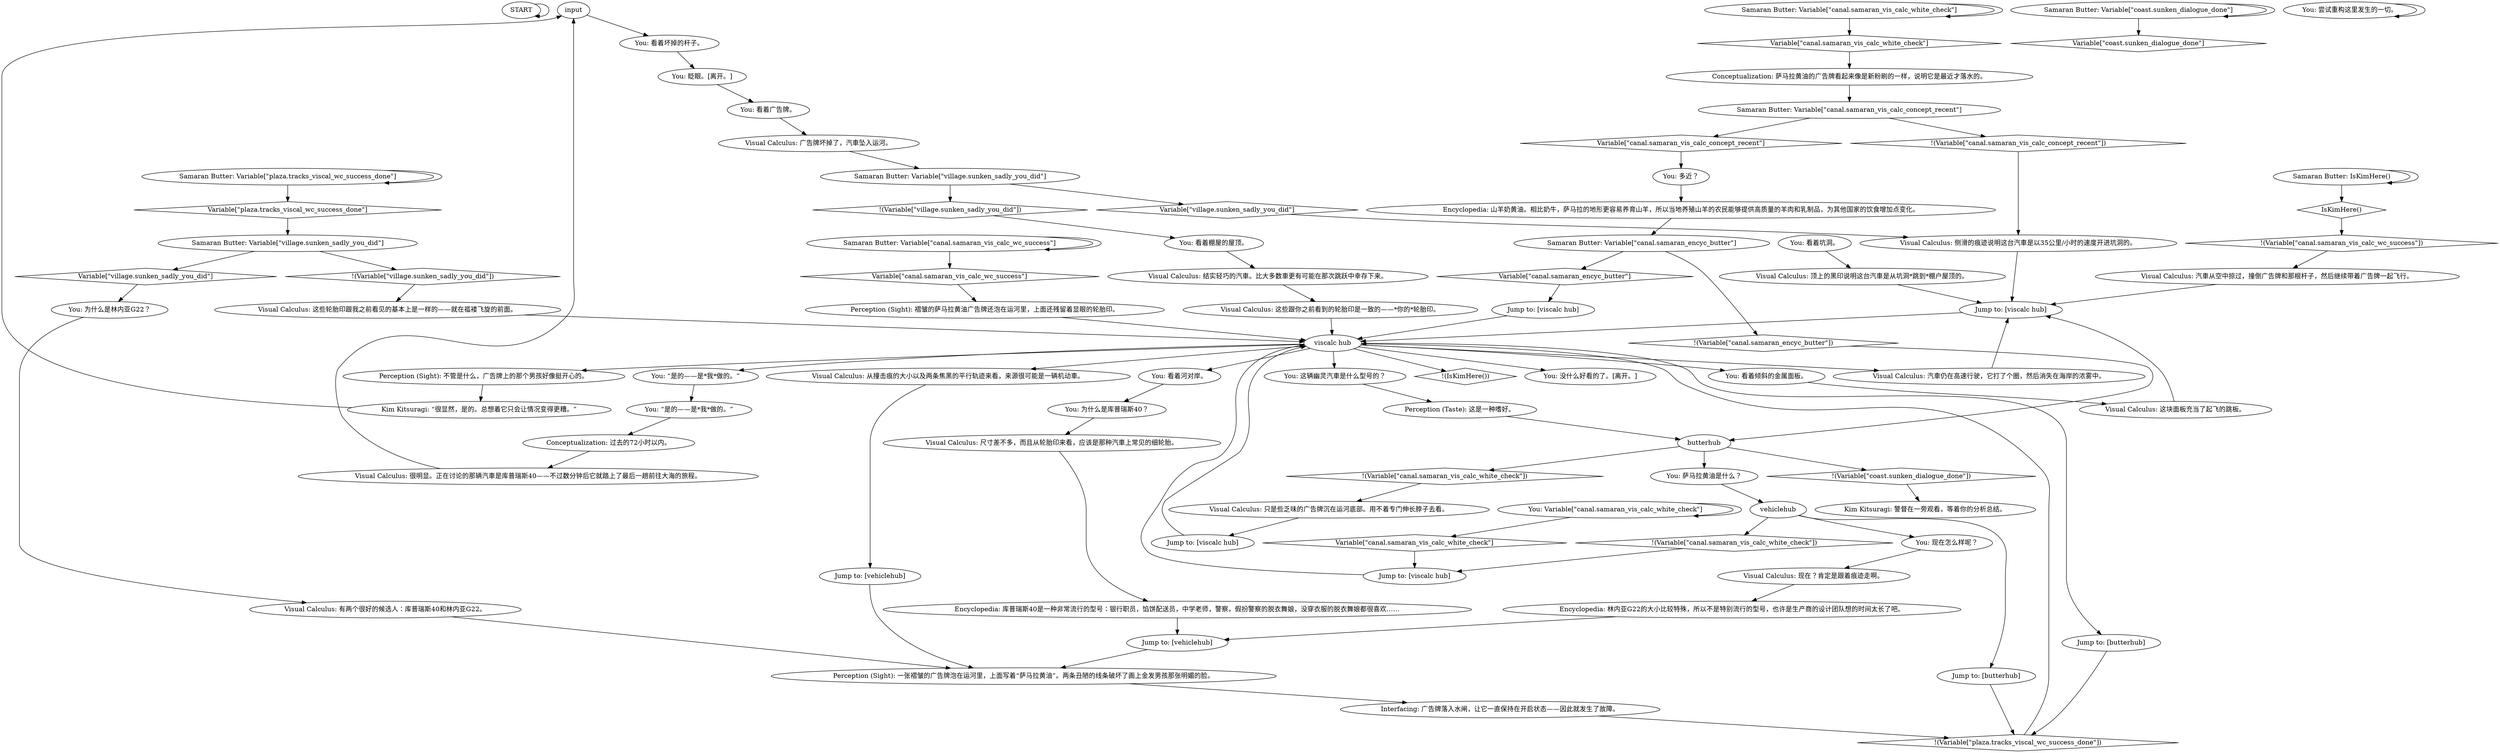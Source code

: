 # CANAL / SAMARAN BUTTER SIGN VISCAL
# You find tire tracks indicating that a car leapt over the canal.
# ==================================================
digraph G {
	  0 [label="START"];
	  1 [label="input"];
	  2 [label="Jump to: [vehiclehub]"];
	  3 [label="Samaran Butter: Variable[\"plaza.tracks_viscal_wc_success_done\"]"];
	  4 [label="Variable[\"plaza.tracks_viscal_wc_success_done\"]", shape=diamond];
	  5 [label="!(Variable[\"plaza.tracks_viscal_wc_success_done\"])", shape=diamond];
	  6 [label="butterhub"];
	  7 [label="Jump to: [butterhub]"];
	  8 [label="You: 看着广告牌。"];
	  9 [label="Samaran Butter: IsKimHere()"];
	  10 [label="IsKimHere()", shape=diamond];
	  11 [label="!(IsKimHere())", shape=diamond];
	  12 [label="You: 看着棚屋的屋顶。"];
	  13 [label="Conceptualization: 萨马拉黄油的广告牌看起来像是新粉刷的一样，说明它是最近才落水的。"];
	  14 [label="Visual Calculus: 从撞击痕的大小以及两条焦黑的平行轨迹来看，来源很可能是一辆机动車。"];
	  15 [label="You: 看着坏掉的杆子。"];
	  16 [label="Samaran Butter: Variable[\"canal.samaran_vis_calc_wc_success\"]"];
	  17 [label="Variable[\"canal.samaran_vis_calc_wc_success\"]", shape=diamond];
	  18 [label="!(Variable[\"canal.samaran_vis_calc_wc_success\"])", shape=diamond];
	  19 [label="Samaran Butter: Variable[\"coast.sunken_dialogue_done\"]"];
	  20 [label="Variable[\"coast.sunken_dialogue_done\"]", shape=diamond];
	  21 [label="!(Variable[\"coast.sunken_dialogue_done\"])", shape=diamond];
	  22 [label="You: 尝试重构这里发生的一切。"];
	  23 [label="You: Variable[\"canal.samaran_vis_calc_white_check\"]"];
	  24 [label="Variable[\"canal.samaran_vis_calc_white_check\"]", shape=diamond];
	  25 [label="!(Variable[\"canal.samaran_vis_calc_white_check\"])", shape=diamond];
	  26 [label="You: 为什么是库普瑞斯40？"];
	  27 [label="Visual Calculus: 汽車仍在高速行驶，它打了个圈，然后消失在海岸的浓雾中。"];
	  28 [label="You: “是的——是*我*做的。”"];
	  29 [label="Kim Kitsuragi: “很显然，是的。总想着它只会让情况变得更糟。”"];
	  30 [label="Encyclopedia: 山羊奶黄油。相比奶牛，萨马拉的地形更容易养育山羊，所以当地养殖山羊的农民能够提供高质量的羊肉和乳制品，为其他国家的饮食增加点变化。"];
	  31 [label="Conceptualization: 过去的72小时以内。"];
	  32 [label="Visual Calculus: 很明显。正在讨论的那辆汽車是库普瑞斯40——不过数分钟后它就踏上了最后一趟前往大海的旅程。"];
	  33 [label="Jump to: [viscalc hub]"];
	  34 [label="Perception (Taste): 这是一种嗜好。"];
	  35 [label="Visual Calculus: 有两个很好的候选人：库普瑞斯40和林内亚G22。"];
	  36 [label="Visual Calculus: 结实轻巧的汽車。比大多数車更有可能在那次跳跃中幸存下来。"];
	  37 [label="Visual Calculus: 顶上的黑印说明这台汽車是从坑洞*跳到*棚户屋顶的。"];
	  38 [label="Visual Calculus: 侧滑的痕迹说明这台汽車是以35公里/小时的速度开进坑洞的。"];
	  39 [label="Jump to: [viscalc hub]"];
	  40 [label="Jump to: [butterhub]"];
	  41 [label="You: 为什么是林内亚G22？"];
	  42 [label="Visual Calculus: 这些跟你之前看到的轮胎印是一致的——*你的*轮胎印。"];
	  43 [label="Encyclopedia: 林内亚G22的大小比较特殊，所以不是特别流行的型号，也许是生产商的设计团队想的时间太长了吧。"];
	  44 [label="Jump to: [viscalc hub]"];
	  45 [label="Samaran Butter: Variable[\"canal.samaran_vis_calc_white_check\"]"];
	  46 [label="Variable[\"canal.samaran_vis_calc_white_check\"]", shape=diamond];
	  47 [label="!(Variable[\"canal.samaran_vis_calc_white_check\"])", shape=diamond];
	  48 [label="You: 没什么好看的了。[离开。]"];
	  49 [label="You: 眨眼。[离开。]"];
	  50 [label="Visual Calculus: 汽車从空中掠过，撞倒广告牌和那根杆子，然后继续带着广告牌一起飞行。"];
	  51 [label="Perception (Sight): 一张褶皱的广告牌泡在运河里，上面写着“萨马拉黄油”。两条丑陋的线条破坏了画上金发男孩那张明媚的脸。"];
	  52 [label="vehiclehub"];
	  53 [label="Perception (Sight): 不管是什么，广告牌上的那个男孩好像挺开心的。"];
	  54 [label="You: 看着坑洞。"];
	  55 [label="Jump to: [vehiclehub]"];
	  56 [label="You: “是的——是*我*做的。”"];
	  57 [label="Visual Calculus: 这些轮胎印跟我之前看见的基本上是一样的——就在褴褛飞旋的前面。"];
	  58 [label="You: 萨马拉黄油是什么？"];
	  59 [label="Visual Calculus: 广告牌坏掉了，汽車坠入运河。"];
	  60 [label="Interfacing: 广告牌落入水闸，让它一直保持在开启状态——因此就发生了故障。"];
	  61 [label="Visual Calculus: 只是些乏味的广告牌沉在运河底部。用不着专门伸长脖子去看。"];
	  62 [label="You: 多近？"];
	  63 [label="Visual Calculus: 这块面板充当了起飞的跳板。"];
	  64 [label="Kim Kitsuragi: 警督在一旁观看，等着你的分析总结。"];
	  65 [label="Encyclopedia: 库普瑞斯40是一种非常流行的型号：银行职员，馅饼配送员，中学老师，警察，假扮警察的脱衣舞娘，没穿衣服的脱衣舞娘都很喜欢……"];
	  66 [label="Perception (Sight): 褶皱的萨马拉黄油广告牌还泡在运河里，上面还残留着显眼的轮胎印。"];
	  67 [label="Samaran Butter: Variable[\"village.sunken_sadly_you_did\"]"];
	  68 [label="Variable[\"village.sunken_sadly_you_did\"]", shape=diamond];
	  69 [label="!(Variable[\"village.sunken_sadly_you_did\"])", shape=diamond];
	  70 [label="Samaran Butter: Variable[\"village.sunken_sadly_you_did\"]"];
	  71 [label="Variable[\"village.sunken_sadly_you_did\"]", shape=diamond];
	  72 [label="!(Variable[\"village.sunken_sadly_you_did\"])", shape=diamond];
	  73 [label="You: 看着河对岸。"];
	  74 [label="Visual Calculus: 现在？肯定是跟着痕迹走啊。"];
	  75 [label="Samaran Butter: Variable[\"canal.samaran_encyc_butter\"]"];
	  76 [label="Variable[\"canal.samaran_encyc_butter\"]", shape=diamond];
	  77 [label="!(Variable[\"canal.samaran_encyc_butter\"])", shape=diamond];
	  78 [label="viscalc hub"];
	  79 [label="You: 现在怎么样呢？"];
	  80 [label="You: 看着倾斜的金属面板。"];
	  81 [label="You: 这辆幽灵汽車是什么型号的？"];
	  82 [label="Visual Calculus: 尺寸差不多，而且从轮胎印来看，应该是那种汽車上常见的细轮胎。"];
	  83 [label="Jump to: [viscalc hub]"];
	  84 [label="Samaran Butter: Variable[\"canal.samaran_vis_calc_concept_recent\"]"];
	  85 [label="Variable[\"canal.samaran_vis_calc_concept_recent\"]", shape=diamond];
	  86 [label="!(Variable[\"canal.samaran_vis_calc_concept_recent\"])", shape=diamond];
	  0 -> 0
	  1 -> 15
	  2 -> 51
	  3 -> 3
	  3 -> 4
	  4 -> 67
	  5 -> 78
	  6 -> 58
	  6 -> 21
	  6 -> 47
	  7 -> 5
	  8 -> 59
	  9 -> 9
	  9 -> 10
	  10 -> 18
	  12 -> 36
	  13 -> 84
	  14 -> 2
	  15 -> 49
	  16 -> 16
	  16 -> 17
	  17 -> 66
	  18 -> 50
	  19 -> 19
	  19 -> 20
	  21 -> 64
	  22 -> 22
	  23 -> 24
	  23 -> 23
	  24 -> 44
	  25 -> 44
	  26 -> 82
	  27 -> 83
	  28 -> 31
	  29 -> 1
	  30 -> 75
	  31 -> 32
	  32 -> 1
	  33 -> 78
	  34 -> 6
	  35 -> 51
	  36 -> 42
	  37 -> 83
	  38 -> 83
	  39 -> 78
	  40 -> 5
	  41 -> 35
	  42 -> 78
	  43 -> 55
	  44 -> 78
	  45 -> 45
	  45 -> 46
	  46 -> 13
	  47 -> 61
	  49 -> 8
	  50 -> 83
	  51 -> 60
	  52 -> 40
	  52 -> 25
	  52 -> 79
	  53 -> 29
	  54 -> 37
	  55 -> 51
	  56 -> 28
	  57 -> 78
	  58 -> 52
	  59 -> 70
	  60 -> 5
	  61 -> 39
	  62 -> 30
	  63 -> 83
	  65 -> 55
	  66 -> 78
	  67 -> 68
	  67 -> 69
	  68 -> 41
	  69 -> 57
	  70 -> 72
	  70 -> 71
	  71 -> 38
	  72 -> 12
	  73 -> 26
	  74 -> 43
	  75 -> 76
	  75 -> 77
	  76 -> 33
	  77 -> 6
	  78 -> 7
	  78 -> 73
	  78 -> 11
	  78 -> 14
	  78 -> 80
	  78 -> 81
	  78 -> 48
	  78 -> 53
	  78 -> 56
	  78 -> 27
	  79 -> 74
	  80 -> 63
	  81 -> 34
	  82 -> 65
	  83 -> 78
	  84 -> 85
	  84 -> 86
	  85 -> 62
	  86 -> 38
}


